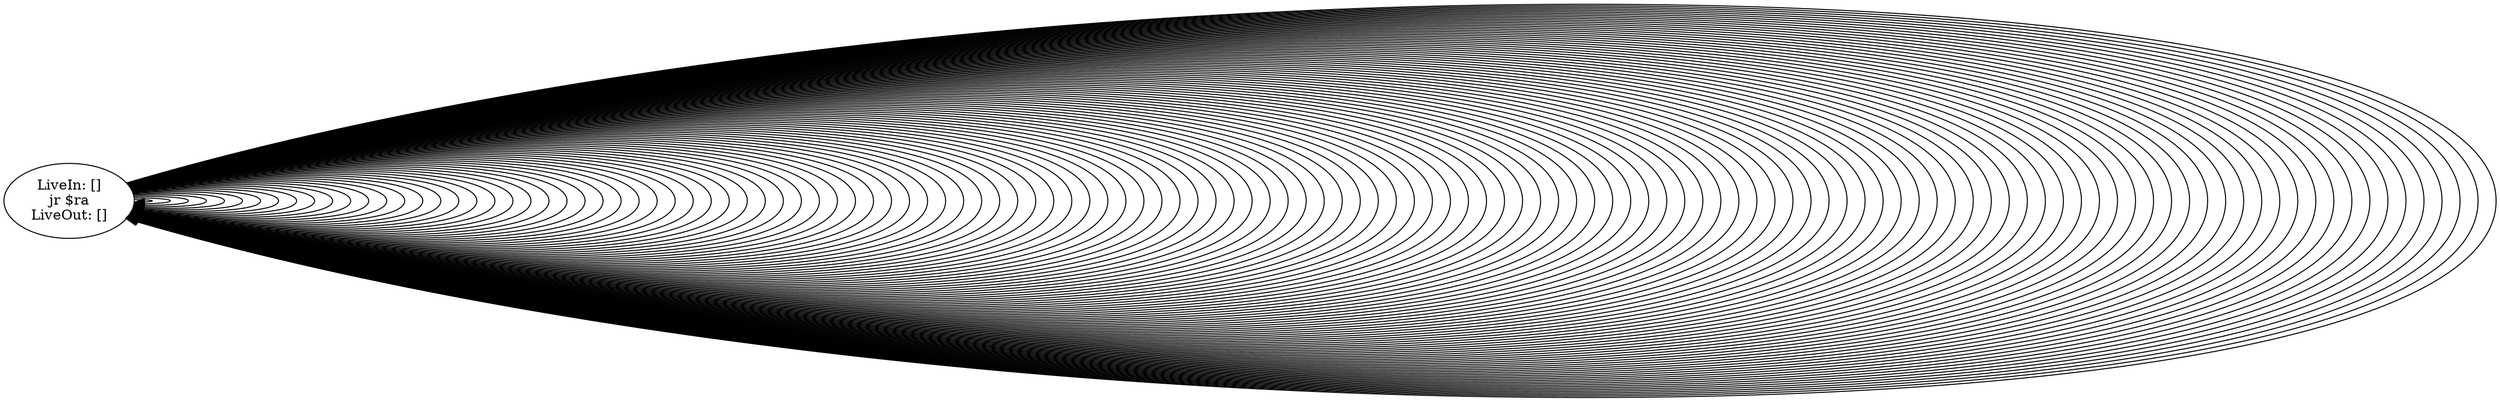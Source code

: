 digraph cfg {
Node0 [label="LiveIn: []
main : addiu $fp,$sp,0
LiveOut: []"];
Node0 [label="LiveIn: []
addiu $sp,$sp,0
LiveOut: []"];
Node0 [label="LiveIn: []
addiu $sp,$sp,-4
LiveOut: []"];
Node0 [label="LiveIn: []
jal read_i
LiveOut: []"];
Node0 [label="LiveIn: []
addi v6,$sp,0
LiveOut: [v6]"];
Node0 [label="LiveIn: [v6]
lw v7,0(v6)
LiveOut: [v7]"];
Node0 [label="LiveIn: [v7]
addiu $sp,$sp,4
LiveOut: [v7]"];
Node0 [label="LiveIn: [v7]
addi v0,v7,0
LiveOut: [v0]"];
Node0 [label="LiveIn: [v0]
li v8,0
LiveOut: [v0, v8]"];
Node0 [label="LiveIn: [v0, v8]
addi v1,v8,0
LiveOut: [v0, v1]"];
Node0 [label="LiveIn: [v0, v1]
li v9,1
LiveOut: [v0, v1, v9]"];
Node0 [label="LiveIn: [v0, v1, v9]
addi v2,v9,0
LiveOut: [v0, v1, v2]"];
Node0 [label="LiveIn: [v0, v1, v2]
la v10,label_0_str
LiveOut: [v0, v1, v2, v10]"];
Node0 [label="LiveIn: [v0, v1, v2, v10]
addiu v11,$sp,-4
LiveOut: [v0, v1, v11, v2, v10]"];
Node0 [label="LiveIn: [v0, v1, v11, v2, v10]
sw v10,0(v11)
LiveOut: [v0, v1, v2]"];
Node0 [label="LiveIn: [v0, v1, v2]
addiu $sp,$sp,-4
LiveOut: [v0, v1, v2]"];
Node0 [label="LiveIn: [v0, v1, v2]
jal print_s
LiveOut: [v0, v1, v2]"];
Node0 [label="LiveIn: [v0, v1, v2]
addiu $sp,$sp,4
LiveOut: [v0, v1, v2]"];
Node0 [label="LiveIn: [v0, v1, v2]
addiu v12,$sp,-4
LiveOut: [v0, v1, v2, v12]"];
Node0 [label="LiveIn: [v0, v1, v2, v12]
sw v0,0(v12)
LiveOut: [v0, v1, v2]"];
Node0 [label="LiveIn: [v0, v1, v2]
addiu $sp,$sp,-4
LiveOut: [v0, v1, v2]"];
Node0 [label="LiveIn: [v0, v1, v2]
jal print_i
LiveOut: [v0, v1, v2]"];
Node0 [label="LiveIn: [v0, v1, v2]
addiu $sp,$sp,4
LiveOut: [v0, v1, v2]"];
Node0 [label="LiveIn: [v0, v1, v2]
la v13,label_1_str
LiveOut: [v0, v1, v13, v2]"];
Node0 [label="LiveIn: [v0, v1, v13, v2]
addiu v14,$sp,-4
LiveOut: [v0, v1, v13, v14, v2]"];
Node0 [label="LiveIn: [v0, v1, v13, v14, v2]
sw v13,0(v14)
LiveOut: [v0, v1, v2]"];
Node0 [label="LiveIn: [v0, v1, v2]
addiu $sp,$sp,-4
LiveOut: [v0, v1, v2]"];
Node0 [label="LiveIn: [v0, v1, v2]
jal print_s
LiveOut: [v0, v1, v2]"];
Node0 [label="LiveIn: [v0, v1, v2]
addiu $sp,$sp,4
LiveOut: [v0, v1, v2]"];
Node0 [label="LiveIn: [v0, v1, v2]
li v15,0
LiveOut: [v0, v15, v1, v2]"];
Node0 [label="LiveIn: [v0, v15, v1, v2]
addi v4,v15,0
LiveOut: [v0, v1, v4, v2]"];
Node0 [label="LiveIn: [v0, v1, v4, v2]
slt v16,v4,v0
LiveOut: [v0, v1, v4, v16, v2]"];
Node0 [label="LiveIn: [v0, v1, v4, v16, v2]
beqz v16,label_7_next
LiveOut: [v0, v1, v4, v2]"];
Node0 [label="LiveIn: [v0, v1, v4, v2]
label_9_body : li v17,1
LiveOut: [v0, v1, v4, v17, v2]"];
Node0 [label="LiveIn: [v0, v1, v4, v17, v2]
slt v18,v17,v4
LiveOut: [v0, v1, v4, v18, v2]"];
Node0 [label="LiveIn: [v0, v1, v4, v18, v2]
xori v18,v18,1
LiveOut: [v0, v1, v4, v18, v2]"];
Node0 [label="LiveIn: [v0, v1, v4, v18, v2]
beqz v18,label_10_ELSE
LiveOut: [v0, v1, v4, v2]"];
Node0 [label="LiveIn: [v0, v1, v4, v2]
addi v3,v4,0
LiveOut: [v0, v1, v4, v3, v2]"];
Node0 [label="LiveIn: [v0, v1, v4, v3, v2]
j label_11_END
LiveOut: [v0, v1, v4, v3, v2]"];
Node0 [label="LiveIn: [v0, v1, v4, v2]
label_10_ELSE : add v19,v1,v2
LiveOut: [v0, v19, v4, v2]"];
Node0 [label="LiveIn: [v0, v19, v4, v2]
addi v3,v19,0
LiveOut: [v0, v4, v3, v2]"];
Node0 [label="LiveIn: [v0, v4, v3, v2]
addi v1,v2,0
LiveOut: [v0, v1, v4, v3]"];
Node0 [label="LiveIn: [v0, v1, v4, v3]
addi v2,v3,0
LiveOut: [v0, v1, v4, v3, v2]"];
Node0 [label="LiveIn: [v0, v1, v4, v3, v2]
label_11_END : addiu v20,$sp,-4
LiveOut: [v0, v1, v4, v3, v20, v2]"];
Node0 [label="LiveIn: [v0, v1, v4, v3, v20, v2]
sw v3,0(v20)
LiveOut: [v0, v1, v4, v2]"];
Node0 [label="LiveIn: [v0, v1, v4, v2]
addiu $sp,$sp,-4
LiveOut: [v0, v1, v4, v2]"];
Node0 [label="LiveIn: [v0, v1, v4, v2]
jal print_i
LiveOut: [v0, v1, v4, v2]"];
Node0 [label="LiveIn: [v0, v1, v4, v2]
addiu $sp,$sp,4
LiveOut: [v0, v1, v4, v2]"];
Node0 [label="LiveIn: [v0, v1, v4, v2]
la v21,label_2_str
LiveOut: [v0, v1, v4, v21, v2]"];
Node0 [label="LiveIn: [v0, v1, v4, v21, v2]
addiu v22,$sp,-4
LiveOut: [v0, v1, v4, v21, v22, v2]"];
Node0 [label="LiveIn: [v0, v1, v4, v21, v22, v2]
sw v21,0(v22)
LiveOut: [v0, v1, v4, v2]"];
Node0 [label="LiveIn: [v0, v1, v4, v2]
addiu $sp,$sp,-4
LiveOut: [v0, v1, v4, v2]"];
Node0 [label="LiveIn: [v0, v1, v4, v2]
jal print_s
LiveOut: [v0, v1, v4, v2]"];
Node0 [label="LiveIn: [v0, v1, v4, v2]
addiu $sp,$sp,4
LiveOut: [v0, v1, v4, v2]"];
Node0 [label="LiveIn: [v0, v1, v4, v2]
li v23,1
LiveOut: [v0, v23, v1, v4, v2]"];
Node0 [label="LiveIn: [v0, v23, v1, v4, v2]
add v24,v4,v23
LiveOut: [v0, v24, v1, v2]"];
Node0 [label="LiveIn: [v0, v24, v1, v2]
addi v4,v24,0
LiveOut: [v0, v1, v4, v2]"];
Node0 [label="LiveIn: [v0, v1, v4, v2]
label_8_posttest : slt v25,v4,v0
LiveOut: [v0, v25, v1, v4, v2]"];
Node0 [label="LiveIn: [v0, v25, v1, v4, v2]
bnez v25,label_9_body
LiveOut: [v0, v1, v4, v2]"];
Node0 [label="LiveIn: []
label_7_next : li $v0,10
LiveOut: []"];
Node0 [label="LiveIn: []
syscall
LiveOut: []"];
Node0 [label="LiveIn: []
print_s : addiu $sp,$sp,-4
LiveOut: []"];
Node0 [label="LiveIn: []
sw $fp,0($sp)
LiveOut: []"];
Node0 [label="LiveIn: []
addi $fp,$sp,0
LiveOut: []"];
Node0 [label="LiveIn: []
addiu $sp,$sp,0
LiveOut: []"];
Node0 [label="LiveIn: []
pushRegisters
LiveOut: []"];
Node0 [label="LiveIn: []
lw $a0,4($fp)
LiveOut: []"];
Node0 [label="LiveIn: []
li $v0,4
LiveOut: []"];
Node0 [label="LiveIn: []
syscall
LiveOut: []"];
Node0 [label="LiveIn: []
print_s_epilogue : popRegisters
LiveOut: []"];
Node0 [label="LiveIn: []
addiu $sp,$fp,4
LiveOut: []"];
Node0 [label="LiveIn: []
lw $fp,0($fp)
LiveOut: []"];
Node0 [label="LiveIn: []
jr $ra
LiveOut: []"];
Node0 [label="LiveIn: []
print_i : addiu $sp,$sp,-4
LiveOut: []"];
Node0 [label="LiveIn: []
sw $fp,0($sp)
LiveOut: []"];
Node0 [label="LiveIn: []
addi $fp,$sp,0
LiveOut: []"];
Node0 [label="LiveIn: []
addiu $sp,$sp,0
LiveOut: []"];
Node0 [label="LiveIn: []
pushRegisters
LiveOut: []"];
Node0 [label="LiveIn: []
lw $a0,4($fp)
LiveOut: []"];
Node0 [label="LiveIn: []
li $v0,1
LiveOut: []"];
Node0 [label="LiveIn: []
syscall
LiveOut: []"];
Node0 [label="LiveIn: []
print_i_epilogue : popRegisters
LiveOut: []"];
Node0 [label="LiveIn: []
addiu $sp,$fp,4
LiveOut: []"];
Node0 [label="LiveIn: []
lw $fp,0($fp)
LiveOut: []"];
Node0 [label="LiveIn: []
jr $ra
LiveOut: []"];
Node0 [label="LiveIn: []
print_c : addiu $sp,$sp,-4
LiveOut: []"];
Node0 [label="LiveIn: []
sw $fp,0($sp)
LiveOut: []"];
Node0 [label="LiveIn: []
addi $fp,$sp,0
LiveOut: []"];
Node0 [label="LiveIn: []
addiu $sp,$sp,0
LiveOut: []"];
Node0 [label="LiveIn: []
pushRegisters
LiveOut: []"];
Node0 [label="LiveIn: []
lw $a0,4($fp)
LiveOut: []"];
Node0 [label="LiveIn: []
li $v0,11
LiveOut: []"];
Node0 [label="LiveIn: []
syscall
LiveOut: []"];
Node0 [label="LiveIn: []
print_c_epilogue : popRegisters
LiveOut: []"];
Node0 [label="LiveIn: []
addiu $sp,$fp,4
LiveOut: []"];
Node0 [label="LiveIn: []
lw $fp,0($fp)
LiveOut: []"];
Node0 [label="LiveIn: []
jr $ra
LiveOut: []"];
Node0 [label="LiveIn: []
read_c : addiu $sp,$sp,-4
LiveOut: []"];
Node0 [label="LiveIn: []
sw $fp,0($sp)
LiveOut: []"];
Node0 [label="LiveIn: []
addi $fp,$sp,0
LiveOut: []"];
Node0 [label="LiveIn: []
addiu $sp,$sp,0
LiveOut: []"];
Node0 [label="LiveIn: []
pushRegisters
LiveOut: []"];
Node0 [label="LiveIn: []
li $v0,12
LiveOut: []"];
Node0 [label="LiveIn: []
syscall
LiveOut: []"];
Node0 [label="LiveIn: []
sw $v0,4($fp)
LiveOut: []"];
Node0 [label="LiveIn: []
read_c_epilogue : popRegisters
LiveOut: []"];
Node0 [label="LiveIn: []
addiu $sp,$fp,4
LiveOut: []"];
Node0 [label="LiveIn: []
lw $fp,0($fp)
LiveOut: []"];
Node0 [label="LiveIn: []
jr $ra
LiveOut: []"];
Node0 [label="LiveIn: []
read_i : addiu $sp,$sp,-4
LiveOut: []"];
Node0 [label="LiveIn: []
sw $fp,0($sp)
LiveOut: []"];
Node0 [label="LiveIn: []
addi $fp,$sp,0
LiveOut: []"];
Node0 [label="LiveIn: []
addiu $sp,$sp,0
LiveOut: []"];
Node0 [label="LiveIn: []
pushRegisters
LiveOut: []"];
Node0 [label="LiveIn: []
li $v0,5
LiveOut: []"];
Node0 [label="LiveIn: []
syscall
LiveOut: []"];
Node0 [label="LiveIn: []
sw $v0,4($fp)
LiveOut: []"];
Node0 [label="LiveIn: []
read_i_epilogue : popRegisters
LiveOut: []"];
Node0 [label="LiveIn: []
addiu $sp,$fp,4
LiveOut: []"];
Node0 [label="LiveIn: []
lw $fp,0($fp)
LiveOut: []"];
Node0 [label="LiveIn: []
jr $ra
LiveOut: []"];
Node0 [label="LiveIn: []
mcmalloc : addiu $sp,$sp,-4
LiveOut: []"];
Node0 [label="LiveIn: []
sw $fp,0($sp)
LiveOut: []"];
Node0 [label="LiveIn: []
addi $fp,$sp,0
LiveOut: []"];
Node0 [label="LiveIn: []
addiu $sp,$sp,0
LiveOut: []"];
Node0 [label="LiveIn: []
pushRegisters
LiveOut: []"];
Node0 [label="LiveIn: []
lw $a0,8($fp)
LiveOut: []"];
Node0 [label="LiveIn: []
li $v0,9
LiveOut: []"];
Node0 [label="LiveIn: []
syscall
LiveOut: []"];
Node0 [label="LiveIn: []
sw $v0,4($fp)
LiveOut: []"];
Node0 [label="LiveIn: []
mcmalloc_epilogue : popRegisters
LiveOut: []"];
Node0 [label="LiveIn: []
addiu $sp,$fp,4
LiveOut: []"];
Node0 [label="LiveIn: []
lw $fp,0($fp)
LiveOut: []"];
Node0 [label="LiveIn: []
jr $ra
LiveOut: []"];
Node0 -> Node0;
Node0 -> Node0;
Node0 -> Node0;
Node0 -> Node0;
Node0 -> Node0;
Node0 -> Node0;
Node0 -> Node0;
Node0 -> Node0;
Node0 -> Node0;
Node0 -> Node0;
Node0 -> Node0;
Node0 -> Node0;
Node0 -> Node0;
Node0 -> Node0;
Node0 -> Node0;
Node0 -> Node0;
Node0 -> Node0;
Node0 -> Node0;
Node0 -> Node0;
Node0 -> Node0;
Node0 -> Node0;
Node0 -> Node0;
Node0 -> Node0;
Node0 -> Node0;
Node0 -> Node0;
Node0 -> Node0;
Node0 -> Node0;
Node0 -> Node0;
Node0 -> Node0;
Node0 -> Node0;
Node0 -> Node0;
Node0 -> Node0;
Node0 -> Node0;
Node0 -> Node0;
Node0 -> Node0;
Node0 -> Node0;
Node0 -> Node0;
Node0 -> Node0;
Node0 -> Node0;
Node0 -> Node0;
Node0 -> Node0;
Node0 -> Node0;
Node0 -> Node0;
Node0 -> Node0;
Node0 -> Node0;
Node0 -> Node0;
Node0 -> Node0;
Node0 -> Node0;
Node0 -> Node0;
Node0 -> Node0;
Node0 -> Node0;
Node0 -> Node0;
Node0 -> Node0;
Node0 -> Node0;
Node0 -> Node0;
Node0 -> Node0;
Node0 -> Node0;
Node0 -> Node0;
Node0 -> Node0;
Node0 -> Node0;
Node0 -> Node0;
Node0 -> Node0;
Node0 -> Node0;
Node0 -> Node0;
Node0 -> Node0;
Node0 -> Node0;
Node0 -> Node0;
Node0 -> Node0;
Node0 -> Node0;
Node0 -> Node0;
Node0 -> Node0;
Node0 -> Node0;
Node0 -> Node0;
Node0 -> Node0;
Node0 -> Node0;
Node0 -> Node0;
Node0 -> Node0;
Node0 -> Node0;
Node0 -> Node0;
Node0 -> Node0;
Node0 -> Node0;
Node0 -> Node0;
Node0 -> Node0;
Node0 -> Node0;
Node0 -> Node0;
Node0 -> Node0;
Node0 -> Node0;
Node0 -> Node0;
Node0 -> Node0;
Node0 -> Node0;
Node0 -> Node0;
Node0 -> Node0;
Node0 -> Node0;
Node0 -> Node0;
Node0 -> Node0;
Node0 -> Node0;
Node0 -> Node0;
Node0 -> Node0;
Node0 -> Node0;
Node0 -> Node0;
Node0 -> Node0;
Node0 -> Node0;
Node0 -> Node0;
Node0 -> Node0;
Node0 -> Node0;
Node0 -> Node0;
Node0 -> Node0;
Node0 -> Node0;
Node0 -> Node0;
Node0 -> Node0;
Node0 -> Node0;
Node0 -> Node0;
Node0 -> Node0;
Node0 -> Node0;
Node0 -> Node0;
Node0 -> Node0;
Node0 -> Node0;
Node0 -> Node0;
Node0 -> Node0;
Node0 -> Node0;
Node0 -> Node0;
Node0 -> Node0;
Node0 -> Node0;
Node0 -> Node0;
Node0 -> Node0;
Node0 -> Node0;
Node0 -> Node0;
Node0 -> Node0;
Node0 -> Node0;
Node0 -> Node0;
Node0 -> Node0;
}
